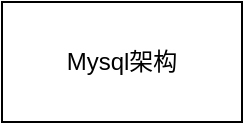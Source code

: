 <mxfile version="28.2.0">
  <diagram name="第 1 页" id="THJ8EQ4ZlZmz_dLYB30J">
    <mxGraphModel dx="810" dy="430" grid="1" gridSize="10" guides="1" tooltips="1" connect="1" arrows="1" fold="1" page="1" pageScale="1" pageWidth="827" pageHeight="1169" math="0" shadow="0">
      <root>
        <mxCell id="0" />
        <mxCell id="1" parent="0" />
        <UserObject label="Mysql架构" link="https://xiaolincoding.com/mysql/base/how_select.html#mysql-%E6%89%A7%E8%A1%8C%E6%B5%81%E7%A8%8B%E6%98%AF%E6%80%8E%E6%A0%B7%E7%9A%84" linkTarget="_blank" id="NEqfYgynjQvjeIbRlViL-1">
          <mxCell style="rounded=0;whiteSpace=wrap;html=1;" vertex="1" parent="1">
            <mxGeometry x="90" y="130" width="120" height="60" as="geometry" />
          </mxCell>
        </UserObject>
      </root>
    </mxGraphModel>
  </diagram>
</mxfile>
